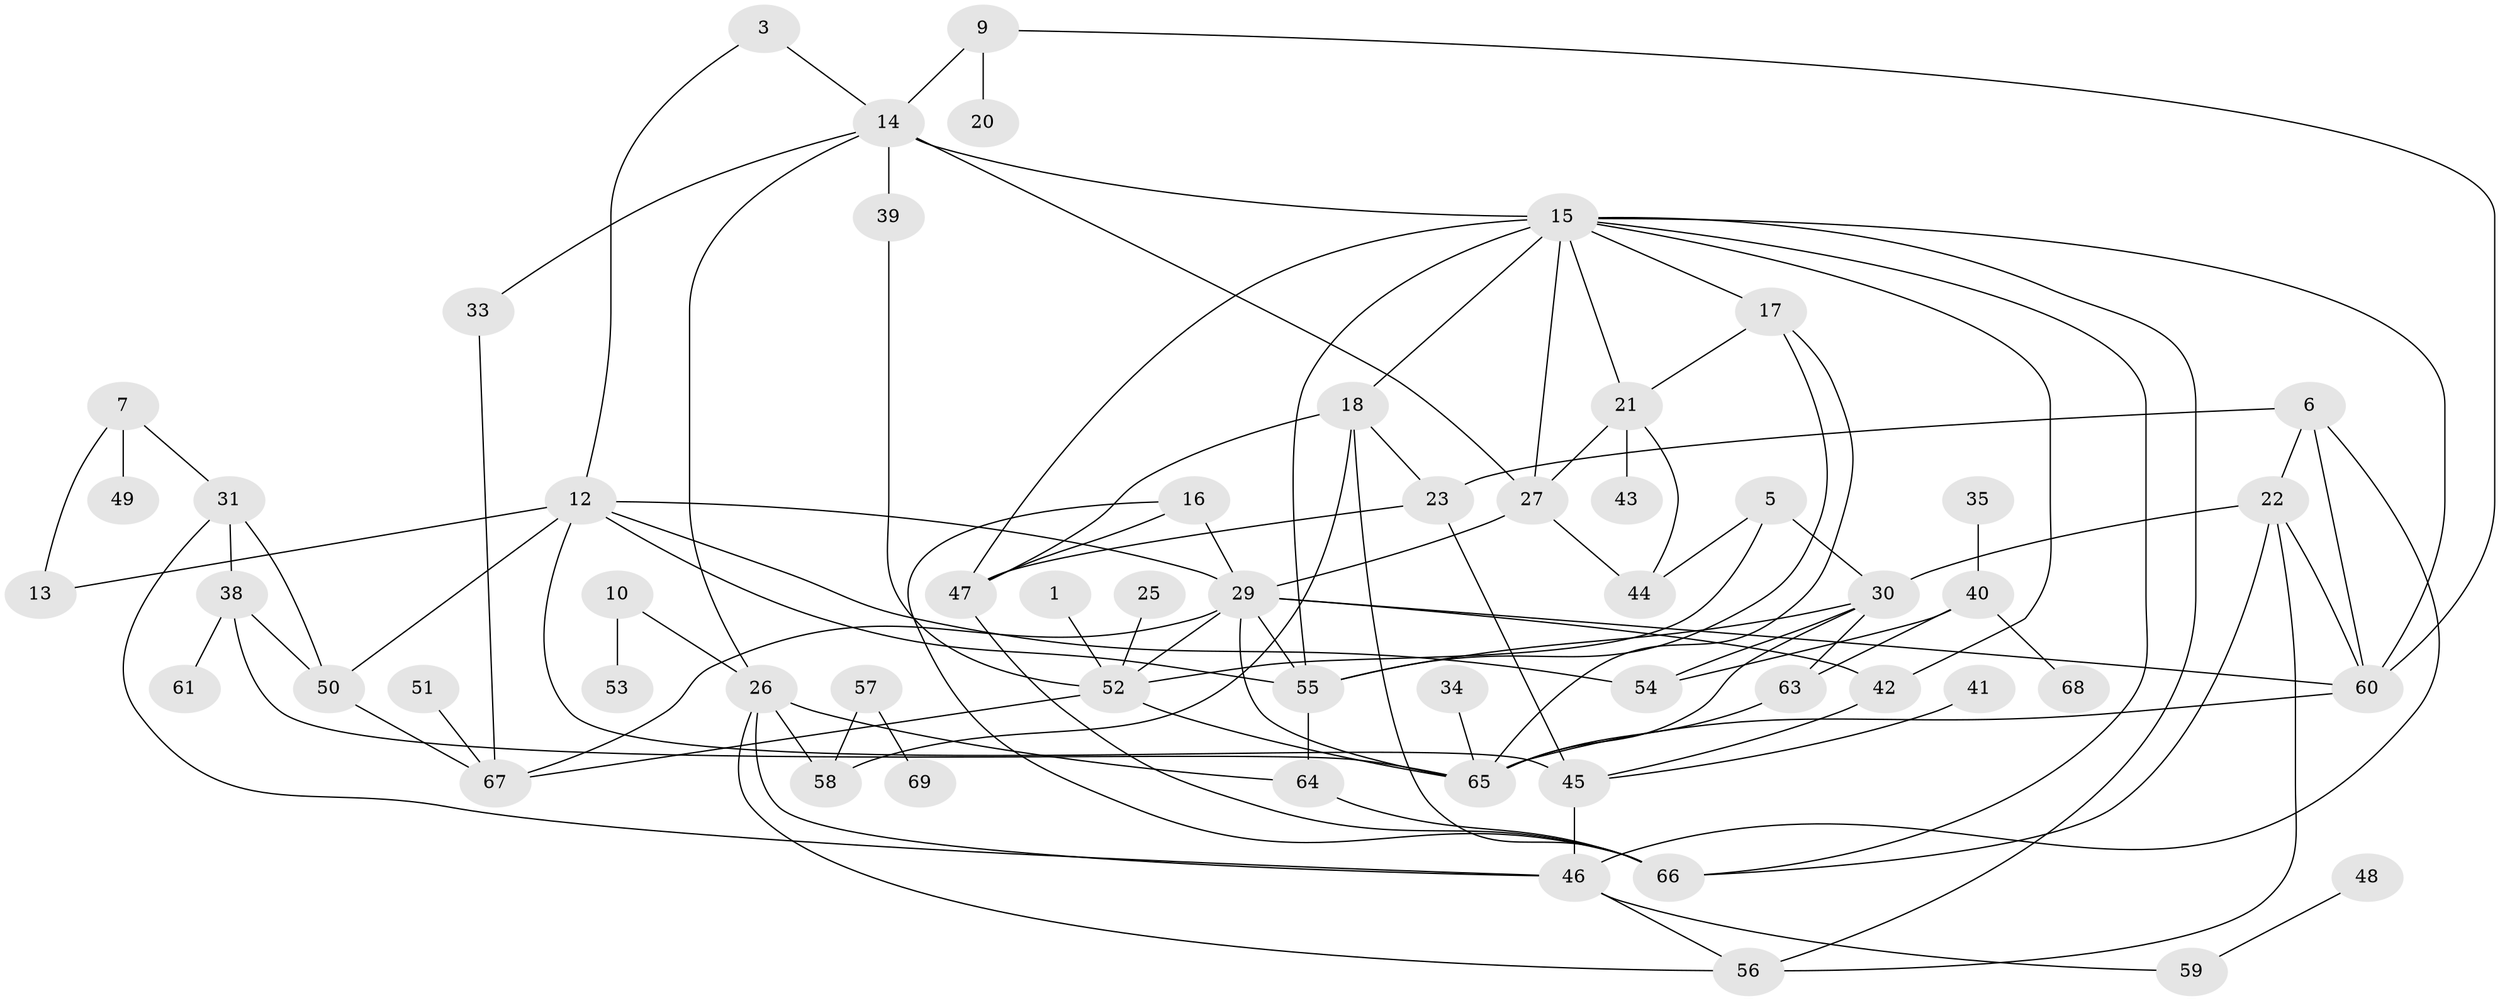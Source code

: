 // original degree distribution, {4: 0.1678832116788321, 3: 0.17518248175182483, 2: 0.27007299270072993, 8: 0.014598540145985401, 1: 0.19708029197080293, 0: 0.06569343065693431, 5: 0.072992700729927, 6: 0.029197080291970802, 7: 0.0072992700729927005}
// Generated by graph-tools (version 1.1) at 2025/00/03/09/25 03:00:48]
// undirected, 58 vertices, 105 edges
graph export_dot {
graph [start="1"]
  node [color=gray90,style=filled];
  1;
  3;
  5;
  6;
  7;
  9;
  10;
  12;
  13;
  14;
  15;
  16;
  17;
  18;
  20;
  21;
  22;
  23;
  25;
  26;
  27;
  29;
  30;
  31;
  33;
  34;
  35;
  38;
  39;
  40;
  41;
  42;
  43;
  44;
  45;
  46;
  47;
  48;
  49;
  50;
  51;
  52;
  53;
  54;
  55;
  56;
  57;
  58;
  59;
  60;
  61;
  63;
  64;
  65;
  66;
  67;
  68;
  69;
  1 -- 52 [weight=1.0];
  3 -- 12 [weight=1.0];
  3 -- 14 [weight=1.0];
  5 -- 30 [weight=1.0];
  5 -- 44 [weight=1.0];
  5 -- 52 [weight=1.0];
  6 -- 22 [weight=1.0];
  6 -- 23 [weight=1.0];
  6 -- 46 [weight=1.0];
  6 -- 60 [weight=1.0];
  7 -- 13 [weight=1.0];
  7 -- 31 [weight=1.0];
  7 -- 49 [weight=1.0];
  9 -- 14 [weight=1.0];
  9 -- 20 [weight=1.0];
  9 -- 60 [weight=1.0];
  10 -- 26 [weight=1.0];
  10 -- 53 [weight=1.0];
  12 -- 13 [weight=1.0];
  12 -- 29 [weight=1.0];
  12 -- 45 [weight=2.0];
  12 -- 50 [weight=1.0];
  12 -- 54 [weight=1.0];
  12 -- 55 [weight=1.0];
  14 -- 15 [weight=1.0];
  14 -- 26 [weight=1.0];
  14 -- 27 [weight=1.0];
  14 -- 33 [weight=1.0];
  14 -- 39 [weight=1.0];
  15 -- 17 [weight=1.0];
  15 -- 18 [weight=2.0];
  15 -- 21 [weight=1.0];
  15 -- 27 [weight=1.0];
  15 -- 42 [weight=1.0];
  15 -- 47 [weight=1.0];
  15 -- 55 [weight=1.0];
  15 -- 56 [weight=1.0];
  15 -- 60 [weight=1.0];
  15 -- 66 [weight=1.0];
  16 -- 29 [weight=1.0];
  16 -- 47 [weight=1.0];
  16 -- 66 [weight=1.0];
  17 -- 21 [weight=1.0];
  17 -- 55 [weight=1.0];
  17 -- 65 [weight=1.0];
  18 -- 23 [weight=1.0];
  18 -- 47 [weight=1.0];
  18 -- 58 [weight=1.0];
  18 -- 66 [weight=2.0];
  21 -- 27 [weight=1.0];
  21 -- 43 [weight=1.0];
  21 -- 44 [weight=1.0];
  22 -- 30 [weight=1.0];
  22 -- 56 [weight=1.0];
  22 -- 60 [weight=1.0];
  22 -- 66 [weight=1.0];
  23 -- 45 [weight=1.0];
  23 -- 47 [weight=1.0];
  25 -- 52 [weight=1.0];
  26 -- 46 [weight=1.0];
  26 -- 56 [weight=1.0];
  26 -- 58 [weight=1.0];
  26 -- 64 [weight=1.0];
  27 -- 29 [weight=1.0];
  27 -- 44 [weight=1.0];
  29 -- 42 [weight=1.0];
  29 -- 52 [weight=1.0];
  29 -- 55 [weight=1.0];
  29 -- 60 [weight=2.0];
  29 -- 65 [weight=1.0];
  29 -- 67 [weight=1.0];
  30 -- 54 [weight=1.0];
  30 -- 55 [weight=1.0];
  30 -- 63 [weight=1.0];
  30 -- 65 [weight=1.0];
  31 -- 38 [weight=1.0];
  31 -- 46 [weight=1.0];
  31 -- 50 [weight=1.0];
  33 -- 67 [weight=1.0];
  34 -- 65 [weight=1.0];
  35 -- 40 [weight=1.0];
  38 -- 50 [weight=1.0];
  38 -- 61 [weight=1.0];
  38 -- 65 [weight=1.0];
  39 -- 52 [weight=1.0];
  40 -- 54 [weight=1.0];
  40 -- 63 [weight=1.0];
  40 -- 68 [weight=1.0];
  41 -- 45 [weight=1.0];
  42 -- 45 [weight=1.0];
  45 -- 46 [weight=3.0];
  46 -- 56 [weight=1.0];
  46 -- 59 [weight=1.0];
  47 -- 66 [weight=1.0];
  48 -- 59 [weight=1.0];
  50 -- 67 [weight=1.0];
  51 -- 67 [weight=1.0];
  52 -- 65 [weight=1.0];
  52 -- 67 [weight=1.0];
  55 -- 64 [weight=1.0];
  57 -- 58 [weight=1.0];
  57 -- 69 [weight=1.0];
  60 -- 65 [weight=3.0];
  63 -- 65 [weight=1.0];
  64 -- 66 [weight=1.0];
}
